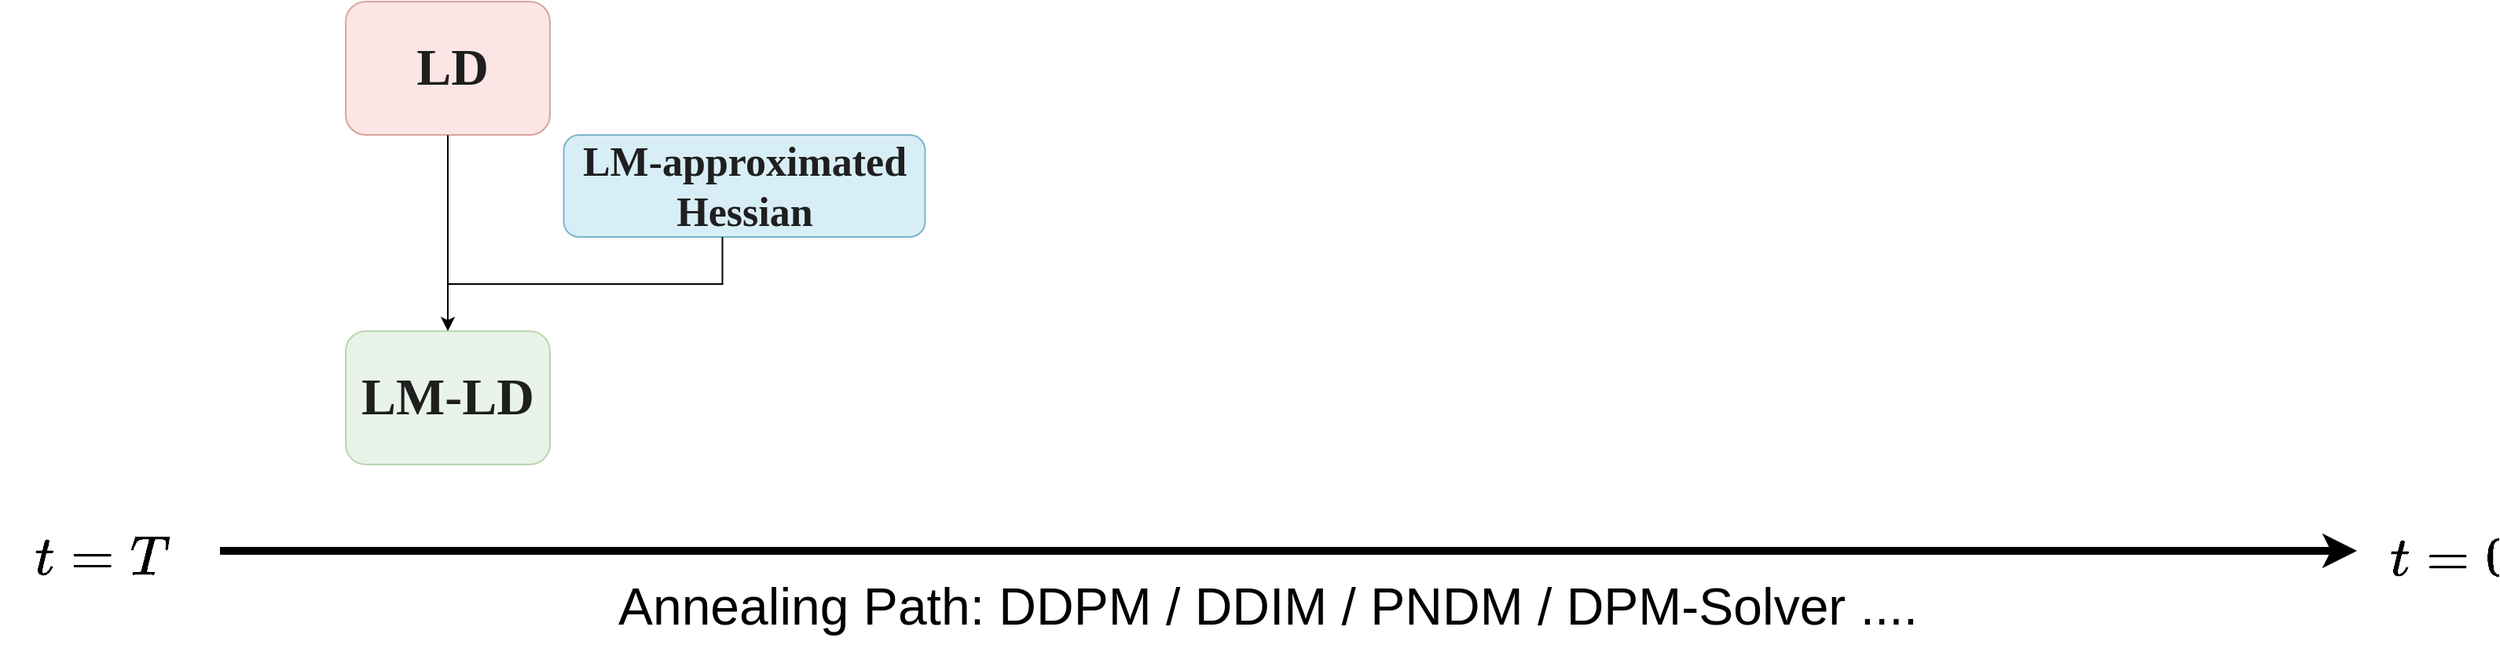 <mxfile version="24.7.10">
  <diagram name="第 1 页" id="lS-i0Gt15iTJMl3-oWpZ">
    <mxGraphModel dx="1919" dy="1096" grid="1" gridSize="10" guides="1" tooltips="1" connect="1" arrows="1" fold="1" page="1" pageScale="1" pageWidth="1654" pageHeight="1169" math="1" shadow="0">
      <root>
        <mxCell id="0" />
        <mxCell id="1" parent="0" />
        <mxCell id="tqPr3qISnYxZAip9u7IL-2" value="" style="rounded=1;whiteSpace=wrap;html=1;fillColor=#d5e8d4;strokeColor=#82b366;opacity=50;" vertex="1" parent="1">
          <mxGeometry x="240" y="340" width="130" height="85" as="geometry" />
        </mxCell>
        <mxCell id="tqPr3qISnYxZAip9u7IL-1" value="&lt;span style=&quot;color: rgb(31, 31, 31); font-family: &amp;quot;Times New Roman&amp;quot;; text-align: left;&quot;&gt;&lt;font style=&quot;font-size: 33px;&quot;&gt;&lt;b&gt;LM-LD&lt;/b&gt;&lt;/font&gt;&lt;/span&gt;" style="rounded=1;whiteSpace=wrap;html=1;fillColor=none;strokeColor=none;opacity=30;gradientColor=none;" vertex="1" parent="1">
          <mxGeometry x="241.25" y="359.37" width="127.5" height="46.25" as="geometry" />
        </mxCell>
        <mxCell id="tqPr3qISnYxZAip9u7IL-3" value="" style="endArrow=classic;html=1;rounded=0;strokeWidth=5;" edge="1" parent="1">
          <mxGeometry width="50" height="50" relative="1" as="geometry">
            <mxPoint x="160" y="480" as="sourcePoint" />
            <mxPoint x="1520" y="480" as="targetPoint" />
          </mxGeometry>
        </mxCell>
        <mxCell id="tqPr3qISnYxZAip9u7IL-4" value="&lt;font style=&quot;font-size: 30px;&quot;&gt;$$t = T$$&lt;/font&gt;" style="text;html=1;align=center;verticalAlign=middle;whiteSpace=wrap;rounded=0;" vertex="1" parent="1">
          <mxGeometry x="20" y="470" width="130" height="30" as="geometry" />
        </mxCell>
        <mxCell id="tqPr3qISnYxZAip9u7IL-5" value="&lt;font style=&quot;font-size: 30px;&quot;&gt;$$t = 0$$&lt;/font&gt;" style="text;html=1;align=center;verticalAlign=middle;whiteSpace=wrap;rounded=0;" vertex="1" parent="1">
          <mxGeometry x="1550" y="470" width="60" height="30" as="geometry" />
        </mxCell>
        <mxCell id="tqPr3qISnYxZAip9u7IL-6" value="&lt;font style=&quot;font-size: 33px;&quot;&gt;Annealing Path: DDPM / DDIM / PNDM / DPM-Solver ....&lt;/font&gt;" style="text;html=1;align=center;verticalAlign=middle;whiteSpace=wrap;rounded=0;" vertex="1" parent="1">
          <mxGeometry x="327" y="500" width="1000" height="30" as="geometry" />
        </mxCell>
        <mxCell id="tqPr3qISnYxZAip9u7IL-13" style="edgeStyle=orthogonalEdgeStyle;rounded=0;orthogonalLoop=1;jettySize=auto;html=1;" edge="1" parent="1" source="tqPr3qISnYxZAip9u7IL-7">
          <mxGeometry relative="1" as="geometry">
            <mxPoint x="305" y="339.99" as="targetPoint" />
          </mxGeometry>
        </mxCell>
        <mxCell id="tqPr3qISnYxZAip9u7IL-7" value="" style="rounded=1;whiteSpace=wrap;html=1;fillColor=#f8cecc;strokeColor=#b85450;opacity=50;" vertex="1" parent="1">
          <mxGeometry x="240" y="130" width="130" height="85" as="geometry" />
        </mxCell>
        <mxCell id="tqPr3qISnYxZAip9u7IL-8" value="&lt;span style=&quot;color: rgb(31, 31, 31); font-family: &amp;quot;Times New Roman&amp;quot;; text-align: left;&quot;&gt;&lt;font style=&quot;font-size: 33px;&quot;&gt;&lt;b&gt;LD&lt;/b&gt;&lt;/font&gt;&lt;/span&gt;" style="rounded=1;whiteSpace=wrap;html=1;fillColor=none;strokeColor=none;opacity=30;gradientColor=none;" vertex="1" parent="1">
          <mxGeometry x="243.75" y="149.37" width="127.5" height="46.25" as="geometry" />
        </mxCell>
        <mxCell id="tqPr3qISnYxZAip9u7IL-9" value="" style="rounded=1;whiteSpace=wrap;html=1;fillColor=#b1ddf0;strokeColor=#10739e;opacity=50;" vertex="1" parent="1">
          <mxGeometry x="378.75" y="215" width="230" height="65" as="geometry" />
        </mxCell>
        <mxCell id="tqPr3qISnYxZAip9u7IL-10" value="&lt;span style=&quot;color: rgb(31, 31, 31); font-family: &amp;quot;Times New Roman&amp;quot;; text-align: left; font-size: 26px;&quot;&gt;&lt;font style=&quot;font-size: 26px;&quot;&gt;&lt;b style=&quot;&quot;&gt;LM-approximated&lt;/b&gt;&lt;/font&gt;&lt;/span&gt;&lt;div style=&quot;font-size: 26px;&quot;&gt;&lt;span style=&quot;color: rgb(31, 31, 31); font-family: &amp;quot;Times New Roman&amp;quot;; text-align: left;&quot;&gt;&lt;font style=&quot;font-size: 26px;&quot;&gt;&lt;b style=&quot;&quot;&gt;Hessian&lt;/b&gt;&lt;/font&gt;&lt;/span&gt;&lt;/div&gt;" style="rounded=1;whiteSpace=wrap;html=1;fillColor=none;strokeColor=none;opacity=30;gradientColor=none;" vertex="1" parent="1">
          <mxGeometry x="345" y="224.38" width="297.5" height="46.25" as="geometry" />
        </mxCell>
        <mxCell id="tqPr3qISnYxZAip9u7IL-15" value="" style="endArrow=none;html=1;rounded=0;entryX=0.5;entryY=1;entryDx=0;entryDy=0;" edge="1" parent="1">
          <mxGeometry width="50" height="50" relative="1" as="geometry">
            <mxPoint x="304.75" y="309.99" as="sourcePoint" />
            <mxPoint x="479.75" y="280" as="targetPoint" />
            <Array as="points">
              <mxPoint x="479.75" y="309.99" />
            </Array>
          </mxGeometry>
        </mxCell>
      </root>
    </mxGraphModel>
  </diagram>
</mxfile>
